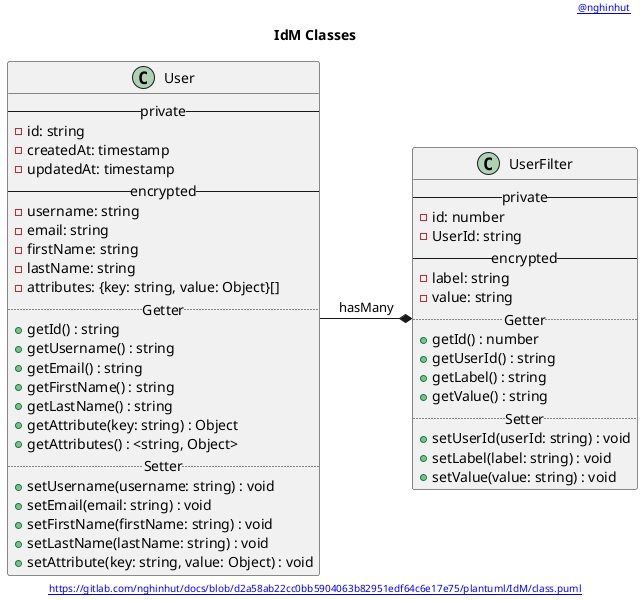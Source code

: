 @startuml
'-----START auto generated metadata please keep comment here to allow auto update-----
'-----DON'T EDIT THIS SECTION, INSTEAD RE-RUN prebuild.sh TO UPDATE-----
header [[https://www.nghinhut.dev?from=http%5C%3A%5C%2F%5C%2Fwww%5C.plantuml%5C.com%5C%2Fplantuml%5C%2Fproxy%3Ffmt%3Dsvg%5C%26src%3Dhttps%5C%3A%5C%2F%5C%2Fgitlab%5C.com%5C%2Fnghinhut%5C%2Fdocs%5C%2Fraw%5C%2Fd2a58ab22cc0bb5904063b82951edf64c6e17e75%5C%2Fplantuml%5C%2FIdM%5C%2Fclass%5C.puml%0A @nghinhut]]
footer [[http://www.plantuml.com/plantuml/proxy?fmt=svg&src=https://gitlab.com/nghinhut/docs/raw/d2a58ab22cc0bb5904063b82951edf64c6e17e75/plantuml/IdM/class.puml https://gitlab.com/nghinhut/docs/blob/d2a58ab22cc0bb5904063b82951edf64c6e17e75/plantuml/IdM/class.puml]]
'-----END auto generated metadata please keep comment here to allow auto update-----
title IdM Classes

class "User" as user {
    -- private --
    - id: string
    - createdAt: timestamp
    - updatedAt: timestamp
    -- encrypted --
    - username: string
    - email: string
    - firstName: string
    - lastName: string
    - attributes: {key: string, value: Object}[]
    .. Getter ..
    + getId() : string
    + getUsername() : string
    + getEmail() : string
    + getFirstName() : string
    + getLastName() : string
    + getAttribute(key: string) : Object
    + getAttributes() : <string, Object>
    .. Setter ..
    + setUsername(username: string) : void
    + setEmail(email: string) : void
    + setFirstName(firstName: string) : void
    + setLastName(lastName: string) : void
    + setAttribute(key: string, value: Object) : void
}

class "UserFilter" as user_filter {
    -- private --
    - id: number
    - UserId: string
    -- encrypted --
    - label: string
    - value: string
    .. Getter ..
    + getId() : number
    + getUserId() : string
    + getLabel() : string
    + getValue() : string
    .. Setter ..
    + setUserId(userId: string) : void
    + setLabel(label: string) : void
    + setValue(value: string) : void
}

user -* user_filter : hasMany

@enduml
